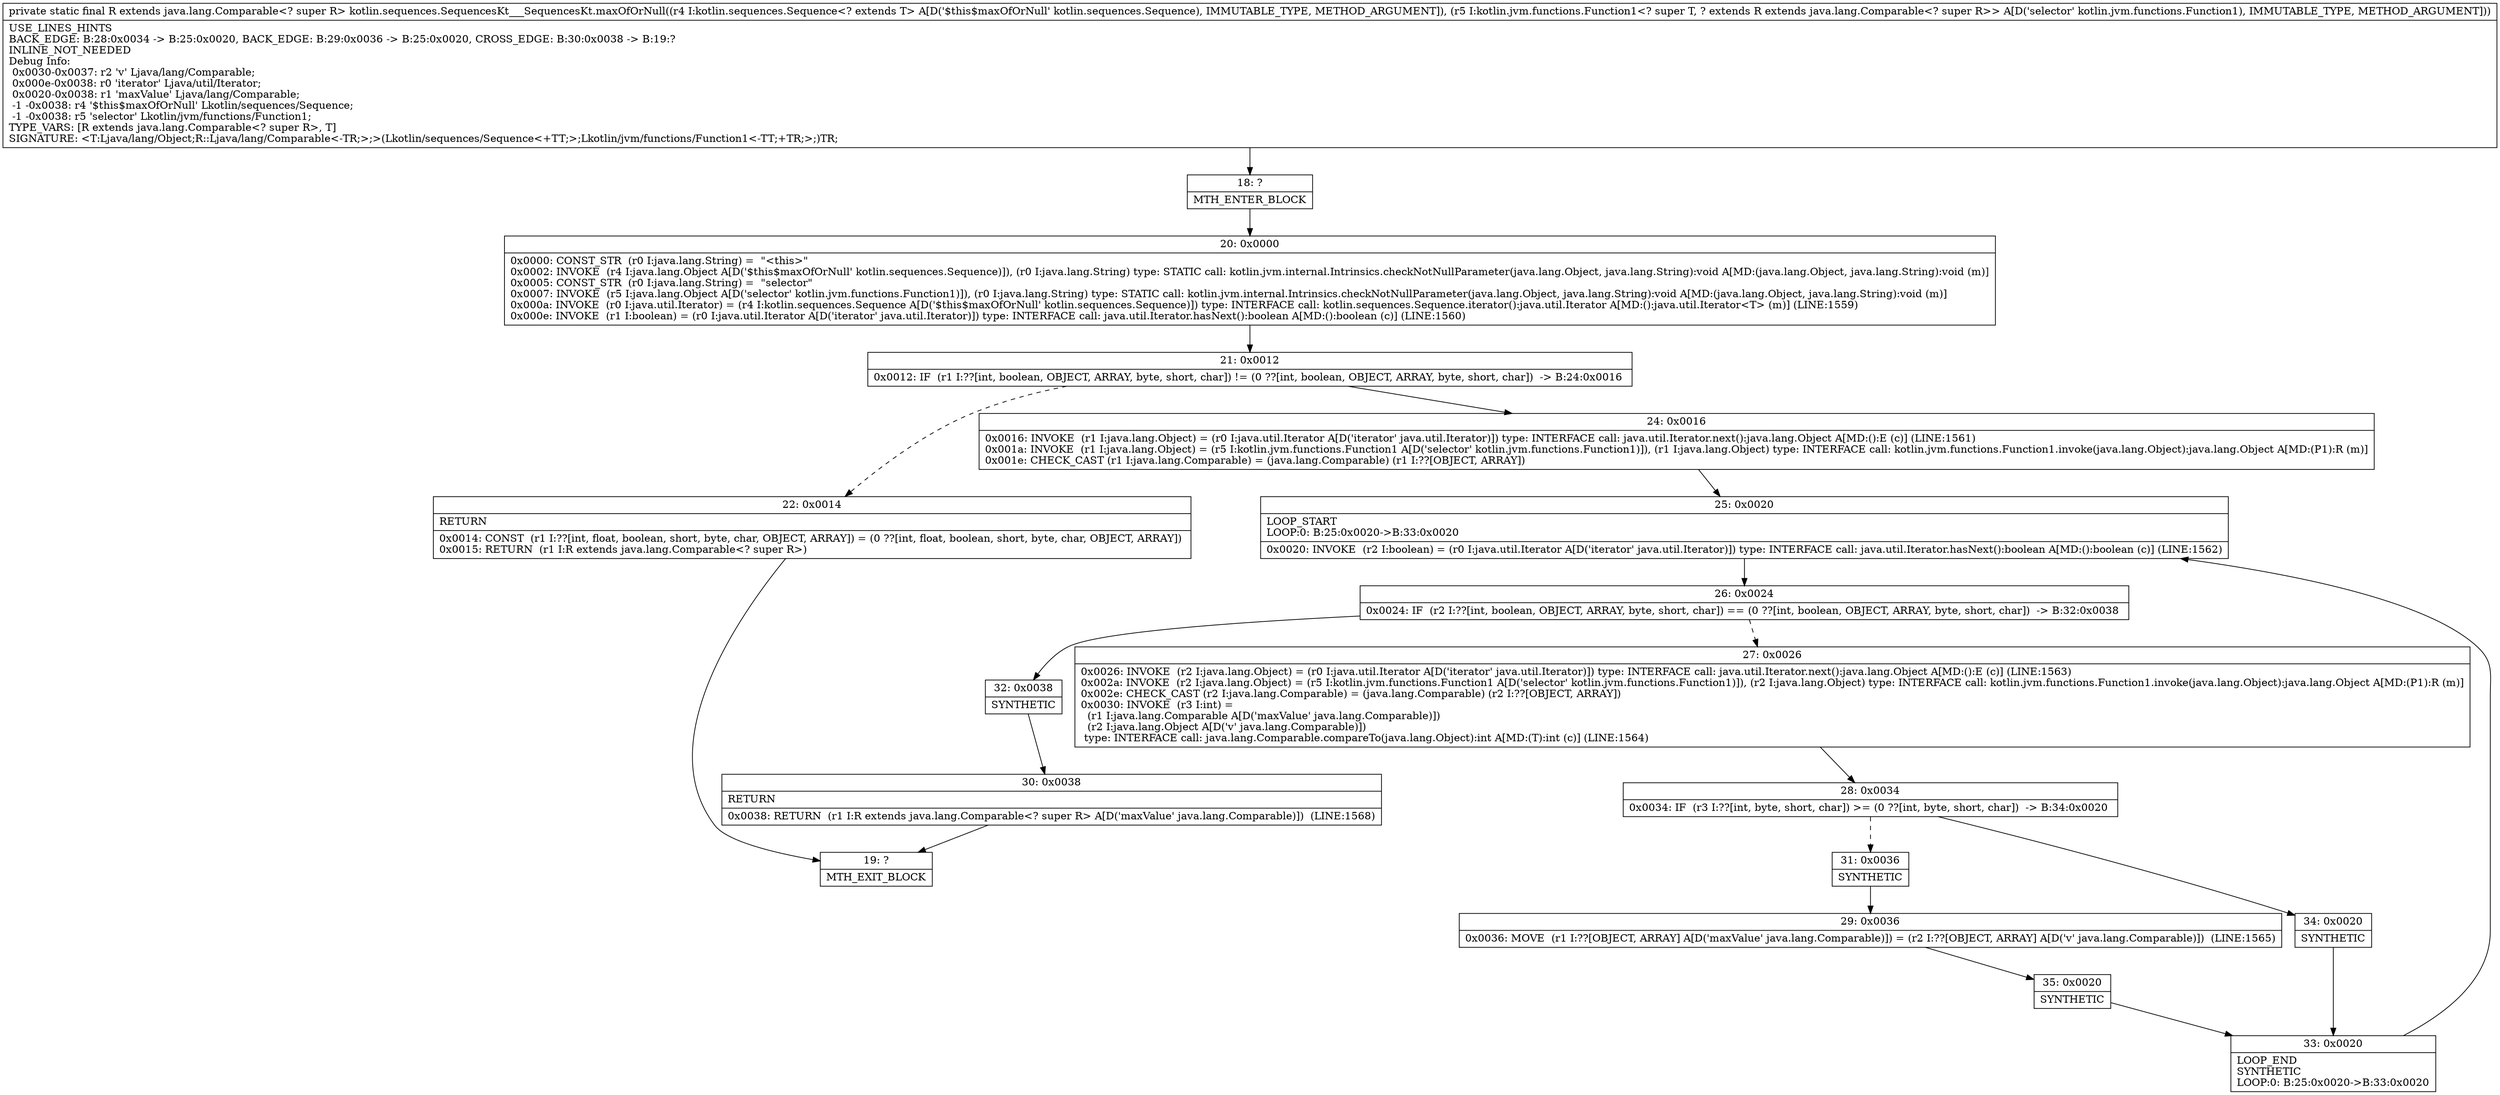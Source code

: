 digraph "CFG forkotlin.sequences.SequencesKt___SequencesKt.maxOfOrNull(Lkotlin\/sequences\/Sequence;Lkotlin\/jvm\/functions\/Function1;)Ljava\/lang\/Comparable;" {
Node_18 [shape=record,label="{18\:\ ?|MTH_ENTER_BLOCK\l}"];
Node_20 [shape=record,label="{20\:\ 0x0000|0x0000: CONST_STR  (r0 I:java.lang.String) =  \"\<this\>\" \l0x0002: INVOKE  (r4 I:java.lang.Object A[D('$this$maxOfOrNull' kotlin.sequences.Sequence)]), (r0 I:java.lang.String) type: STATIC call: kotlin.jvm.internal.Intrinsics.checkNotNullParameter(java.lang.Object, java.lang.String):void A[MD:(java.lang.Object, java.lang.String):void (m)]\l0x0005: CONST_STR  (r0 I:java.lang.String) =  \"selector\" \l0x0007: INVOKE  (r5 I:java.lang.Object A[D('selector' kotlin.jvm.functions.Function1)]), (r0 I:java.lang.String) type: STATIC call: kotlin.jvm.internal.Intrinsics.checkNotNullParameter(java.lang.Object, java.lang.String):void A[MD:(java.lang.Object, java.lang.String):void (m)]\l0x000a: INVOKE  (r0 I:java.util.Iterator) = (r4 I:kotlin.sequences.Sequence A[D('$this$maxOfOrNull' kotlin.sequences.Sequence)]) type: INTERFACE call: kotlin.sequences.Sequence.iterator():java.util.Iterator A[MD:():java.util.Iterator\<T\> (m)] (LINE:1559)\l0x000e: INVOKE  (r1 I:boolean) = (r0 I:java.util.Iterator A[D('iterator' java.util.Iterator)]) type: INTERFACE call: java.util.Iterator.hasNext():boolean A[MD:():boolean (c)] (LINE:1560)\l}"];
Node_21 [shape=record,label="{21\:\ 0x0012|0x0012: IF  (r1 I:??[int, boolean, OBJECT, ARRAY, byte, short, char]) != (0 ??[int, boolean, OBJECT, ARRAY, byte, short, char])  \-\> B:24:0x0016 \l}"];
Node_22 [shape=record,label="{22\:\ 0x0014|RETURN\l|0x0014: CONST  (r1 I:??[int, float, boolean, short, byte, char, OBJECT, ARRAY]) = (0 ??[int, float, boolean, short, byte, char, OBJECT, ARRAY]) \l0x0015: RETURN  (r1 I:R extends java.lang.Comparable\<? super R\>) \l}"];
Node_19 [shape=record,label="{19\:\ ?|MTH_EXIT_BLOCK\l}"];
Node_24 [shape=record,label="{24\:\ 0x0016|0x0016: INVOKE  (r1 I:java.lang.Object) = (r0 I:java.util.Iterator A[D('iterator' java.util.Iterator)]) type: INTERFACE call: java.util.Iterator.next():java.lang.Object A[MD:():E (c)] (LINE:1561)\l0x001a: INVOKE  (r1 I:java.lang.Object) = (r5 I:kotlin.jvm.functions.Function1 A[D('selector' kotlin.jvm.functions.Function1)]), (r1 I:java.lang.Object) type: INTERFACE call: kotlin.jvm.functions.Function1.invoke(java.lang.Object):java.lang.Object A[MD:(P1):R (m)]\l0x001e: CHECK_CAST (r1 I:java.lang.Comparable) = (java.lang.Comparable) (r1 I:??[OBJECT, ARRAY]) \l}"];
Node_25 [shape=record,label="{25\:\ 0x0020|LOOP_START\lLOOP:0: B:25:0x0020\-\>B:33:0x0020\l|0x0020: INVOKE  (r2 I:boolean) = (r0 I:java.util.Iterator A[D('iterator' java.util.Iterator)]) type: INTERFACE call: java.util.Iterator.hasNext():boolean A[MD:():boolean (c)] (LINE:1562)\l}"];
Node_26 [shape=record,label="{26\:\ 0x0024|0x0024: IF  (r2 I:??[int, boolean, OBJECT, ARRAY, byte, short, char]) == (0 ??[int, boolean, OBJECT, ARRAY, byte, short, char])  \-\> B:32:0x0038 \l}"];
Node_27 [shape=record,label="{27\:\ 0x0026|0x0026: INVOKE  (r2 I:java.lang.Object) = (r0 I:java.util.Iterator A[D('iterator' java.util.Iterator)]) type: INTERFACE call: java.util.Iterator.next():java.lang.Object A[MD:():E (c)] (LINE:1563)\l0x002a: INVOKE  (r2 I:java.lang.Object) = (r5 I:kotlin.jvm.functions.Function1 A[D('selector' kotlin.jvm.functions.Function1)]), (r2 I:java.lang.Object) type: INTERFACE call: kotlin.jvm.functions.Function1.invoke(java.lang.Object):java.lang.Object A[MD:(P1):R (m)]\l0x002e: CHECK_CAST (r2 I:java.lang.Comparable) = (java.lang.Comparable) (r2 I:??[OBJECT, ARRAY]) \l0x0030: INVOKE  (r3 I:int) = \l  (r1 I:java.lang.Comparable A[D('maxValue' java.lang.Comparable)])\l  (r2 I:java.lang.Object A[D('v' java.lang.Comparable)])\l type: INTERFACE call: java.lang.Comparable.compareTo(java.lang.Object):int A[MD:(T):int (c)] (LINE:1564)\l}"];
Node_28 [shape=record,label="{28\:\ 0x0034|0x0034: IF  (r3 I:??[int, byte, short, char]) \>= (0 ??[int, byte, short, char])  \-\> B:34:0x0020 \l}"];
Node_31 [shape=record,label="{31\:\ 0x0036|SYNTHETIC\l}"];
Node_29 [shape=record,label="{29\:\ 0x0036|0x0036: MOVE  (r1 I:??[OBJECT, ARRAY] A[D('maxValue' java.lang.Comparable)]) = (r2 I:??[OBJECT, ARRAY] A[D('v' java.lang.Comparable)])  (LINE:1565)\l}"];
Node_35 [shape=record,label="{35\:\ 0x0020|SYNTHETIC\l}"];
Node_33 [shape=record,label="{33\:\ 0x0020|LOOP_END\lSYNTHETIC\lLOOP:0: B:25:0x0020\-\>B:33:0x0020\l}"];
Node_34 [shape=record,label="{34\:\ 0x0020|SYNTHETIC\l}"];
Node_32 [shape=record,label="{32\:\ 0x0038|SYNTHETIC\l}"];
Node_30 [shape=record,label="{30\:\ 0x0038|RETURN\l|0x0038: RETURN  (r1 I:R extends java.lang.Comparable\<? super R\> A[D('maxValue' java.lang.Comparable)])  (LINE:1568)\l}"];
MethodNode[shape=record,label="{private static final R extends java.lang.Comparable\<? super R\> kotlin.sequences.SequencesKt___SequencesKt.maxOfOrNull((r4 I:kotlin.sequences.Sequence\<? extends T\> A[D('$this$maxOfOrNull' kotlin.sequences.Sequence), IMMUTABLE_TYPE, METHOD_ARGUMENT]), (r5 I:kotlin.jvm.functions.Function1\<? super T, ? extends R extends java.lang.Comparable\<? super R\>\> A[D('selector' kotlin.jvm.functions.Function1), IMMUTABLE_TYPE, METHOD_ARGUMENT]))  | USE_LINES_HINTS\lBACK_EDGE: B:28:0x0034 \-\> B:25:0x0020, BACK_EDGE: B:29:0x0036 \-\> B:25:0x0020, CROSS_EDGE: B:30:0x0038 \-\> B:19:?\lINLINE_NOT_NEEDED\lDebug Info:\l  0x0030\-0x0037: r2 'v' Ljava\/lang\/Comparable;\l  0x000e\-0x0038: r0 'iterator' Ljava\/util\/Iterator;\l  0x0020\-0x0038: r1 'maxValue' Ljava\/lang\/Comparable;\l  \-1 \-0x0038: r4 '$this$maxOfOrNull' Lkotlin\/sequences\/Sequence;\l  \-1 \-0x0038: r5 'selector' Lkotlin\/jvm\/functions\/Function1;\lTYPE_VARS: [R extends java.lang.Comparable\<? super R\>, T]\lSIGNATURE: \<T:Ljava\/lang\/Object;R::Ljava\/lang\/Comparable\<\-TR;\>;\>(Lkotlin\/sequences\/Sequence\<+TT;\>;Lkotlin\/jvm\/functions\/Function1\<\-TT;+TR;\>;)TR;\l}"];
MethodNode -> Node_18;Node_18 -> Node_20;
Node_20 -> Node_21;
Node_21 -> Node_22[style=dashed];
Node_21 -> Node_24;
Node_22 -> Node_19;
Node_24 -> Node_25;
Node_25 -> Node_26;
Node_26 -> Node_27[style=dashed];
Node_26 -> Node_32;
Node_27 -> Node_28;
Node_28 -> Node_31[style=dashed];
Node_28 -> Node_34;
Node_31 -> Node_29;
Node_29 -> Node_35;
Node_35 -> Node_33;
Node_33 -> Node_25;
Node_34 -> Node_33;
Node_32 -> Node_30;
Node_30 -> Node_19;
}

